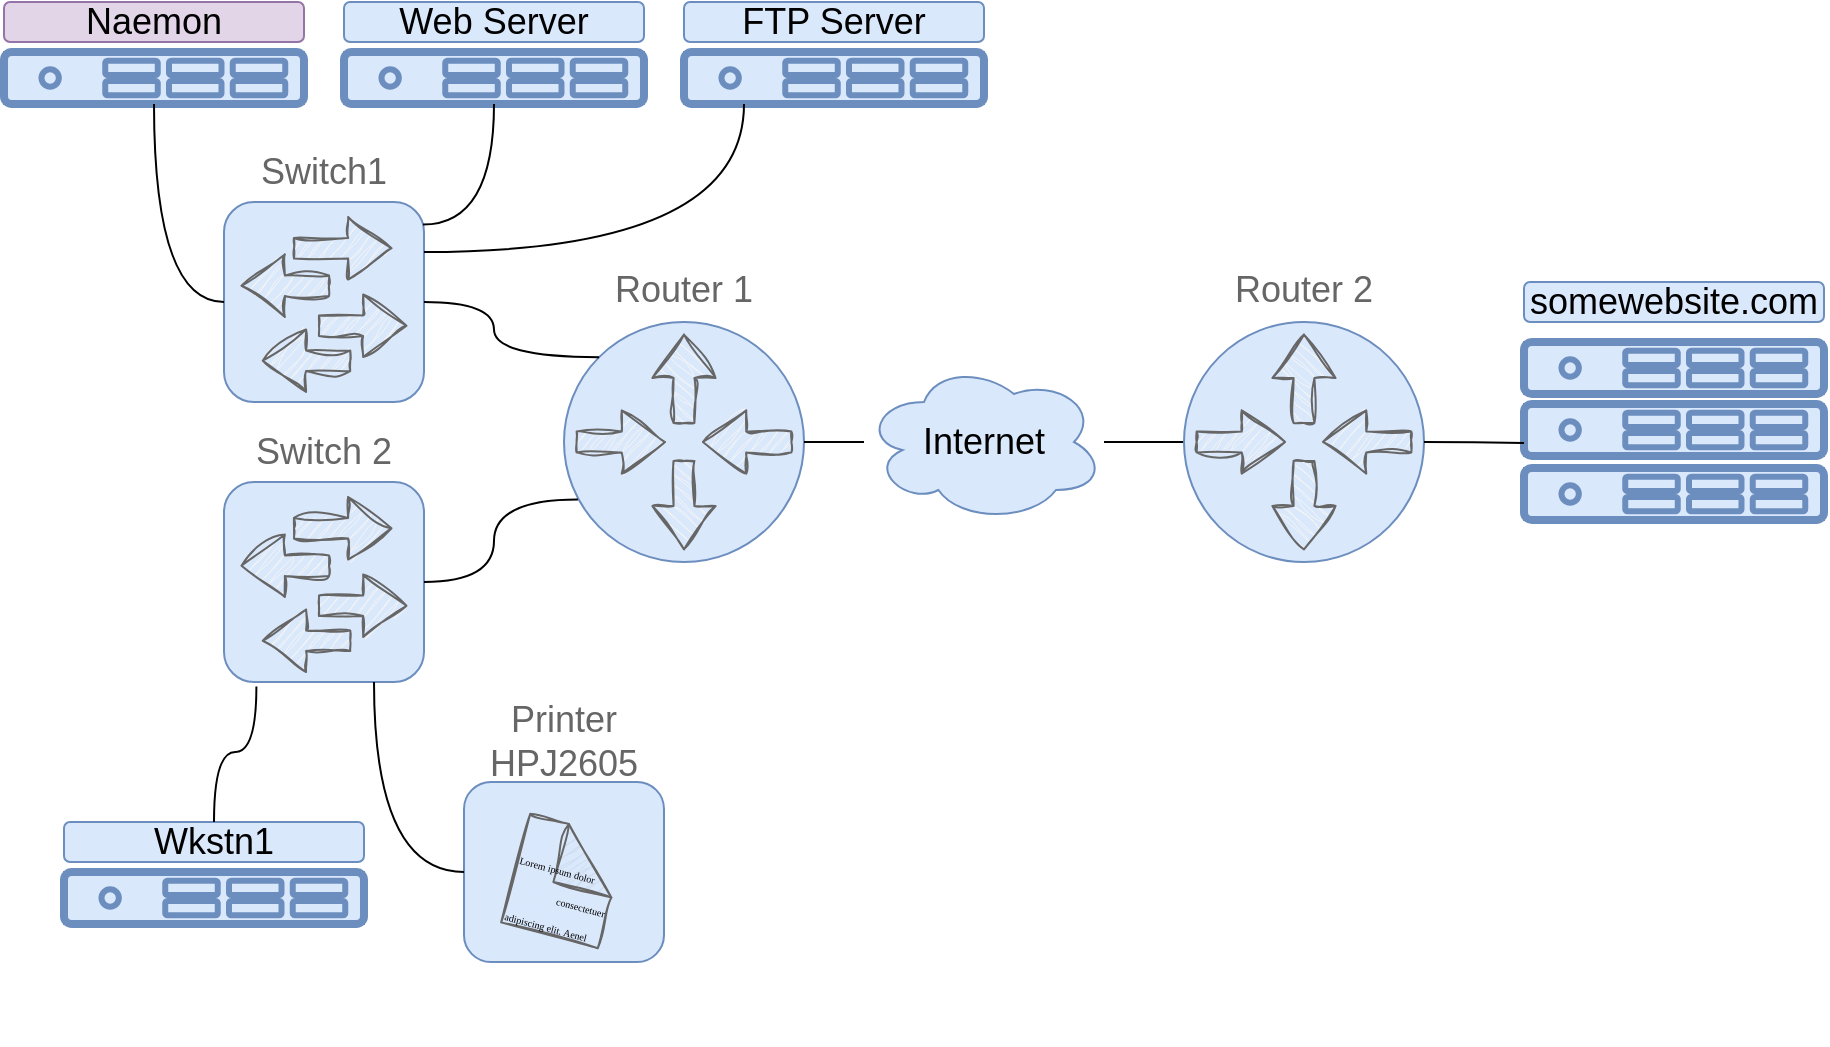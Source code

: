 <mxfile version="25.0.2">
  <diagram name="Seite-1" id="_Y5RNAmRPCmUayUgMiMm">
    <mxGraphModel dx="1728" dy="997" grid="1" gridSize="10" guides="1" tooltips="1" connect="1" arrows="1" fold="1" page="1" pageScale="1" pageWidth="1654" pageHeight="1169" math="0" shadow="0">
      <root>
        <mxCell id="0" />
        <mxCell id="1" parent="0" />
        <mxCell id="Qa_szX7LaPj__7M7SRcb-136" value="" style="group;fillColor=#dae8fc;strokeColor=#6c8ebf;" vertex="1" connectable="0" parent="1">
          <mxGeometry x="40" y="45" width="150" height="26" as="geometry" />
        </mxCell>
        <mxCell id="Qa_szX7LaPj__7M7SRcb-137" value="" style="rounded=1;whiteSpace=wrap;html=1;strokeWidth=4;fillColor=#dae8fc;strokeColor=#6c8ebf;" vertex="1" parent="Qa_szX7LaPj__7M7SRcb-136">
          <mxGeometry width="150" height="26" as="geometry" />
        </mxCell>
        <mxCell id="Qa_szX7LaPj__7M7SRcb-138" value="" style="ellipse;whiteSpace=wrap;html=1;aspect=fixed;strokeWidth=3;fillColor=#dae8fc;strokeColor=#6c8ebf;" vertex="1" parent="Qa_szX7LaPj__7M7SRcb-136">
          <mxGeometry x="18.75" y="8.667" width="8.667" height="8.667" as="geometry" />
        </mxCell>
        <mxCell id="Qa_szX7LaPj__7M7SRcb-139" value="" style="rounded=1;whiteSpace=wrap;html=1;strokeWidth=3;fillColor=#dae8fc;strokeColor=#6c8ebf;" vertex="1" parent="Qa_szX7LaPj__7M7SRcb-136">
          <mxGeometry x="50.625" y="4.333" width="26.25" height="7.222" as="geometry" />
        </mxCell>
        <mxCell id="Qa_szX7LaPj__7M7SRcb-140" value="" style="rounded=1;whiteSpace=wrap;html=1;strokeWidth=3;fillColor=#dae8fc;strokeColor=#6c8ebf;" vertex="1" parent="Qa_szX7LaPj__7M7SRcb-136">
          <mxGeometry x="82.5" y="4.333" width="26.25" height="7.222" as="geometry" />
        </mxCell>
        <mxCell id="Qa_szX7LaPj__7M7SRcb-141" value="" style="rounded=1;whiteSpace=wrap;html=1;strokeWidth=3;fillColor=#dae8fc;strokeColor=#6c8ebf;" vertex="1" parent="Qa_szX7LaPj__7M7SRcb-136">
          <mxGeometry x="114.375" y="4.333" width="26.25" height="7.222" as="geometry" />
        </mxCell>
        <mxCell id="Qa_szX7LaPj__7M7SRcb-142" value="" style="rounded=1;whiteSpace=wrap;html=1;strokeWidth=3;fillColor=#dae8fc;strokeColor=#6c8ebf;" vertex="1" parent="Qa_szX7LaPj__7M7SRcb-136">
          <mxGeometry x="50.625" y="14.444" width="26.25" height="7.222" as="geometry" />
        </mxCell>
        <mxCell id="Qa_szX7LaPj__7M7SRcb-143" value="" style="rounded=1;whiteSpace=wrap;html=1;strokeWidth=3;fillColor=#dae8fc;strokeColor=#6c8ebf;" vertex="1" parent="Qa_szX7LaPj__7M7SRcb-136">
          <mxGeometry x="82.5" y="14.444" width="26.25" height="7.222" as="geometry" />
        </mxCell>
        <mxCell id="Qa_szX7LaPj__7M7SRcb-144" value="" style="rounded=1;whiteSpace=wrap;html=1;strokeWidth=3;fillColor=#dae8fc;strokeColor=#6c8ebf;" vertex="1" parent="Qa_szX7LaPj__7M7SRcb-136">
          <mxGeometry x="114.375" y="14.444" width="26.25" height="7.222" as="geometry" />
        </mxCell>
        <mxCell id="Qa_szX7LaPj__7M7SRcb-145" value="Naemon" style="rounded=1;whiteSpace=wrap;html=1;fillColor=#e1d5e7;strokeColor=#9673a6;fontSize=18;" vertex="1" parent="1">
          <mxGeometry x="40" y="20" width="150" height="20" as="geometry" />
        </mxCell>
        <mxCell id="Qa_szX7LaPj__7M7SRcb-146" value="" style="group;fillColor=#dae8fc;strokeColor=#6c8ebf;" vertex="1" connectable="0" parent="1">
          <mxGeometry x="210" y="45" width="150" height="26" as="geometry" />
        </mxCell>
        <mxCell id="Qa_szX7LaPj__7M7SRcb-147" value="" style="rounded=1;whiteSpace=wrap;html=1;strokeWidth=4;fillColor=#dae8fc;strokeColor=#6c8ebf;" vertex="1" parent="Qa_szX7LaPj__7M7SRcb-146">
          <mxGeometry width="150" height="26" as="geometry" />
        </mxCell>
        <mxCell id="Qa_szX7LaPj__7M7SRcb-148" value="" style="ellipse;whiteSpace=wrap;html=1;aspect=fixed;strokeWidth=3;fillColor=#dae8fc;strokeColor=#6c8ebf;" vertex="1" parent="Qa_szX7LaPj__7M7SRcb-146">
          <mxGeometry x="18.75" y="8.667" width="8.667" height="8.667" as="geometry" />
        </mxCell>
        <mxCell id="Qa_szX7LaPj__7M7SRcb-149" value="" style="rounded=1;whiteSpace=wrap;html=1;strokeWidth=3;fillColor=#dae8fc;strokeColor=#6c8ebf;" vertex="1" parent="Qa_szX7LaPj__7M7SRcb-146">
          <mxGeometry x="50.625" y="4.333" width="26.25" height="7.222" as="geometry" />
        </mxCell>
        <mxCell id="Qa_szX7LaPj__7M7SRcb-150" value="" style="rounded=1;whiteSpace=wrap;html=1;strokeWidth=3;fillColor=#dae8fc;strokeColor=#6c8ebf;" vertex="1" parent="Qa_szX7LaPj__7M7SRcb-146">
          <mxGeometry x="82.5" y="4.333" width="26.25" height="7.222" as="geometry" />
        </mxCell>
        <mxCell id="Qa_szX7LaPj__7M7SRcb-151" value="" style="rounded=1;whiteSpace=wrap;html=1;strokeWidth=3;fillColor=#dae8fc;strokeColor=#6c8ebf;" vertex="1" parent="Qa_szX7LaPj__7M7SRcb-146">
          <mxGeometry x="114.375" y="4.333" width="26.25" height="7.222" as="geometry" />
        </mxCell>
        <mxCell id="Qa_szX7LaPj__7M7SRcb-152" value="" style="rounded=1;whiteSpace=wrap;html=1;strokeWidth=3;fillColor=#dae8fc;strokeColor=#6c8ebf;" vertex="1" parent="Qa_szX7LaPj__7M7SRcb-146">
          <mxGeometry x="50.625" y="14.444" width="26.25" height="7.222" as="geometry" />
        </mxCell>
        <mxCell id="Qa_szX7LaPj__7M7SRcb-153" value="" style="rounded=1;whiteSpace=wrap;html=1;strokeWidth=3;fillColor=#dae8fc;strokeColor=#6c8ebf;" vertex="1" parent="Qa_szX7LaPj__7M7SRcb-146">
          <mxGeometry x="82.5" y="14.444" width="26.25" height="7.222" as="geometry" />
        </mxCell>
        <mxCell id="Qa_szX7LaPj__7M7SRcb-154" value="" style="rounded=1;whiteSpace=wrap;html=1;strokeWidth=3;fillColor=#dae8fc;strokeColor=#6c8ebf;" vertex="1" parent="Qa_szX7LaPj__7M7SRcb-146">
          <mxGeometry x="114.375" y="14.444" width="26.25" height="7.222" as="geometry" />
        </mxCell>
        <mxCell id="Qa_szX7LaPj__7M7SRcb-155" value="Web Server" style="rounded=1;whiteSpace=wrap;html=1;fillColor=#dae8fc;strokeColor=#6c8ebf;fontSize=18;" vertex="1" parent="1">
          <mxGeometry x="210" y="20" width="150" height="20" as="geometry" />
        </mxCell>
        <mxCell id="Qa_szX7LaPj__7M7SRcb-156" value="" style="group;fillColor=#dae8fc;strokeColor=#6c8ebf;" vertex="1" connectable="0" parent="1">
          <mxGeometry x="380" y="45" width="150" height="26" as="geometry" />
        </mxCell>
        <mxCell id="Qa_szX7LaPj__7M7SRcb-157" value="" style="rounded=1;whiteSpace=wrap;html=1;strokeWidth=4;fillColor=#dae8fc;strokeColor=#6c8ebf;" vertex="1" parent="Qa_szX7LaPj__7M7SRcb-156">
          <mxGeometry width="150" height="26" as="geometry" />
        </mxCell>
        <mxCell id="Qa_szX7LaPj__7M7SRcb-158" value="" style="ellipse;whiteSpace=wrap;html=1;aspect=fixed;strokeWidth=3;fillColor=#dae8fc;strokeColor=#6c8ebf;" vertex="1" parent="Qa_szX7LaPj__7M7SRcb-156">
          <mxGeometry x="18.75" y="8.667" width="8.667" height="8.667" as="geometry" />
        </mxCell>
        <mxCell id="Qa_szX7LaPj__7M7SRcb-159" value="" style="rounded=1;whiteSpace=wrap;html=1;strokeWidth=3;fillColor=#dae8fc;strokeColor=#6c8ebf;" vertex="1" parent="Qa_szX7LaPj__7M7SRcb-156">
          <mxGeometry x="50.625" y="4.333" width="26.25" height="7.222" as="geometry" />
        </mxCell>
        <mxCell id="Qa_szX7LaPj__7M7SRcb-160" value="" style="rounded=1;whiteSpace=wrap;html=1;strokeWidth=3;fillColor=#dae8fc;strokeColor=#6c8ebf;" vertex="1" parent="Qa_szX7LaPj__7M7SRcb-156">
          <mxGeometry x="82.5" y="4.333" width="26.25" height="7.222" as="geometry" />
        </mxCell>
        <mxCell id="Qa_szX7LaPj__7M7SRcb-161" value="" style="rounded=1;whiteSpace=wrap;html=1;strokeWidth=3;fillColor=#dae8fc;strokeColor=#6c8ebf;" vertex="1" parent="Qa_szX7LaPj__7M7SRcb-156">
          <mxGeometry x="114.375" y="4.333" width="26.25" height="7.222" as="geometry" />
        </mxCell>
        <mxCell id="Qa_szX7LaPj__7M7SRcb-162" value="" style="rounded=1;whiteSpace=wrap;html=1;strokeWidth=3;fillColor=#dae8fc;strokeColor=#6c8ebf;" vertex="1" parent="Qa_szX7LaPj__7M7SRcb-156">
          <mxGeometry x="50.625" y="14.444" width="26.25" height="7.222" as="geometry" />
        </mxCell>
        <mxCell id="Qa_szX7LaPj__7M7SRcb-163" value="" style="rounded=1;whiteSpace=wrap;html=1;strokeWidth=3;fillColor=#dae8fc;strokeColor=#6c8ebf;" vertex="1" parent="Qa_szX7LaPj__7M7SRcb-156">
          <mxGeometry x="82.5" y="14.444" width="26.25" height="7.222" as="geometry" />
        </mxCell>
        <mxCell id="Qa_szX7LaPj__7M7SRcb-164" value="" style="rounded=1;whiteSpace=wrap;html=1;strokeWidth=3;fillColor=#dae8fc;strokeColor=#6c8ebf;" vertex="1" parent="Qa_szX7LaPj__7M7SRcb-156">
          <mxGeometry x="114.375" y="14.444" width="26.25" height="7.222" as="geometry" />
        </mxCell>
        <mxCell id="Qa_szX7LaPj__7M7SRcb-165" value="FTP Server" style="rounded=1;whiteSpace=wrap;html=1;fillColor=#dae8fc;strokeColor=#6c8ebf;fontSize=18;" vertex="1" parent="1">
          <mxGeometry x="380" y="20" width="150" height="20" as="geometry" />
        </mxCell>
        <mxCell id="Qa_szX7LaPj__7M7SRcb-176" value="" style="group" vertex="1" connectable="0" parent="1">
          <mxGeometry x="150" y="120" width="100" height="100" as="geometry" />
        </mxCell>
        <mxCell id="Qa_szX7LaPj__7M7SRcb-171" value="&lt;font style=&quot;font-size: 18px;&quot; color=&quot;#666666&quot;&gt;Switch1&lt;/font&gt;&lt;div&gt;&lt;font color=&quot;#666666&quot;&gt;&lt;br&gt;&lt;/font&gt;&lt;/div&gt;&lt;div&gt;&lt;font color=&quot;#666666&quot;&gt;&lt;br&gt;&lt;/font&gt;&lt;/div&gt;&lt;div&gt;&lt;font color=&quot;#666666&quot;&gt;&lt;br&gt;&lt;/font&gt;&lt;/div&gt;&lt;div&gt;&lt;font color=&quot;#666666&quot;&gt;&lt;br&gt;&lt;/font&gt;&lt;/div&gt;&lt;div&gt;&lt;font color=&quot;#666666&quot;&gt;&lt;br&gt;&lt;/font&gt;&lt;/div&gt;&lt;div&gt;&lt;font color=&quot;#666666&quot;&gt;&lt;br&gt;&lt;/font&gt;&lt;/div&gt;&lt;div&gt;&lt;font color=&quot;#666666&quot;&gt;&lt;br&gt;&lt;/font&gt;&lt;/div&gt;&lt;div&gt;&lt;font color=&quot;#666666&quot;&gt;&lt;br&gt;&lt;/font&gt;&lt;/div&gt;&lt;div&gt;&lt;br&gt;&lt;/div&gt;" style="rounded=1;whiteSpace=wrap;html=1;fillColor=#dae8fc;strokeColor=#6c8ebf;container=0;" vertex="1" parent="Qa_szX7LaPj__7M7SRcb-176">
          <mxGeometry width="100" height="100" as="geometry" />
        </mxCell>
        <mxCell id="Qa_szX7LaPj__7M7SRcb-172" value="" style="html=1;shadow=0;dashed=0;align=center;verticalAlign=middle;shape=mxgraph.arrows2.arrow;dy=0.67;dx=21.67;direction=north;notch=0;strokeColor=#666666;rotation=90;fillColor=#f5f5f5;sketch=1;curveFitting=1;jiggle=2;fontColor=#333333;container=0;" vertex="1" parent="Qa_szX7LaPj__7M7SRcb-176">
          <mxGeometry x="43.75" y="-1.25" width="31.25" height="48.75" as="geometry" />
        </mxCell>
        <mxCell id="Qa_szX7LaPj__7M7SRcb-173" value="" style="html=1;shadow=0;dashed=0;align=center;verticalAlign=middle;shape=mxgraph.arrows2.arrow;dy=0.67;dx=21.67;direction=north;notch=0;strokeColor=#666666;rotation=90;fillColor=#f5f5f5;fontColor=#333333;sketch=1;curveFitting=1;jiggle=2;container=0;" vertex="1" parent="Qa_szX7LaPj__7M7SRcb-176">
          <mxGeometry x="53.75" y="40" width="31.25" height="43.75" as="geometry" />
        </mxCell>
        <mxCell id="Qa_szX7LaPj__7M7SRcb-174" value="" style="html=1;shadow=0;dashed=0;align=center;verticalAlign=middle;shape=mxgraph.arrows2.arrow;dy=0.67;dx=21.67;direction=north;notch=0;strokeColor=#666666;rotation=-90;fillColor=#f5f5f5;fontColor=#333333;sketch=1;curveFitting=1;jiggle=2;container=0;" vertex="1" parent="Qa_szX7LaPj__7M7SRcb-176">
          <mxGeometry x="15" y="20" width="31.25" height="43.75" as="geometry" />
        </mxCell>
        <mxCell id="Qa_szX7LaPj__7M7SRcb-175" value="" style="html=1;shadow=0;dashed=0;align=center;verticalAlign=middle;shape=mxgraph.arrows2.arrow;dy=0.67;dx=21.67;direction=north;notch=0;strokeColor=#666666;rotation=-90;fillColor=#f5f5f5;fontColor=#333333;sketch=1;curveFitting=1;jiggle=2;container=0;" vertex="1" parent="Qa_szX7LaPj__7M7SRcb-176">
          <mxGeometry x="25.625" y="57.5" width="31.25" height="43.75" as="geometry" />
        </mxCell>
        <mxCell id="Qa_szX7LaPj__7M7SRcb-177" value="" style="group" vertex="1" connectable="0" parent="1">
          <mxGeometry x="150" y="260" width="100" height="100" as="geometry" />
        </mxCell>
        <mxCell id="Qa_szX7LaPj__7M7SRcb-178" value="&lt;font style=&quot;font-size: 18px;&quot; color=&quot;#666666&quot;&gt;Switch 2&lt;/font&gt;&lt;div&gt;&lt;font color=&quot;#666666&quot;&gt;&lt;br&gt;&lt;/font&gt;&lt;/div&gt;&lt;div&gt;&lt;font color=&quot;#666666&quot;&gt;&lt;br&gt;&lt;/font&gt;&lt;/div&gt;&lt;div&gt;&lt;font color=&quot;#666666&quot;&gt;&lt;br&gt;&lt;/font&gt;&lt;/div&gt;&lt;div&gt;&lt;font color=&quot;#666666&quot;&gt;&lt;br&gt;&lt;/font&gt;&lt;/div&gt;&lt;div&gt;&lt;font color=&quot;#666666&quot;&gt;&lt;br&gt;&lt;/font&gt;&lt;/div&gt;&lt;div&gt;&lt;font color=&quot;#666666&quot;&gt;&lt;br&gt;&lt;/font&gt;&lt;/div&gt;&lt;div&gt;&lt;font color=&quot;#666666&quot;&gt;&lt;br&gt;&lt;/font&gt;&lt;/div&gt;&lt;div&gt;&lt;font color=&quot;#666666&quot;&gt;&lt;br&gt;&lt;/font&gt;&lt;/div&gt;&lt;div&gt;&lt;br&gt;&lt;/div&gt;" style="rounded=1;whiteSpace=wrap;html=1;fillColor=#dae8fc;strokeColor=#6c8ebf;container=0;" vertex="1" parent="Qa_szX7LaPj__7M7SRcb-177">
          <mxGeometry width="100" height="100" as="geometry" />
        </mxCell>
        <mxCell id="Qa_szX7LaPj__7M7SRcb-179" value="" style="html=1;shadow=0;dashed=0;align=center;verticalAlign=middle;shape=mxgraph.arrows2.arrow;dy=0.67;dx=21.67;direction=north;notch=0;strokeColor=#666666;rotation=90;fillColor=#f5f5f5;sketch=1;curveFitting=1;jiggle=2;fontColor=#333333;container=0;" vertex="1" parent="Qa_szX7LaPj__7M7SRcb-177">
          <mxGeometry x="43.75" y="-1.25" width="31.25" height="48.75" as="geometry" />
        </mxCell>
        <mxCell id="Qa_szX7LaPj__7M7SRcb-180" value="" style="html=1;shadow=0;dashed=0;align=center;verticalAlign=middle;shape=mxgraph.arrows2.arrow;dy=0.67;dx=21.67;direction=north;notch=0;strokeColor=#666666;rotation=90;fillColor=#f5f5f5;fontColor=#333333;sketch=1;curveFitting=1;jiggle=2;container=0;" vertex="1" parent="Qa_szX7LaPj__7M7SRcb-177">
          <mxGeometry x="53.75" y="40" width="31.25" height="43.75" as="geometry" />
        </mxCell>
        <mxCell id="Qa_szX7LaPj__7M7SRcb-181" value="" style="html=1;shadow=0;dashed=0;align=center;verticalAlign=middle;shape=mxgraph.arrows2.arrow;dy=0.67;dx=21.67;direction=north;notch=0;strokeColor=#666666;rotation=-90;fillColor=#f5f5f5;fontColor=#333333;sketch=1;curveFitting=1;jiggle=2;container=0;" vertex="1" parent="Qa_szX7LaPj__7M7SRcb-177">
          <mxGeometry x="15" y="20" width="31.25" height="43.75" as="geometry" />
        </mxCell>
        <mxCell id="Qa_szX7LaPj__7M7SRcb-182" value="" style="html=1;shadow=0;dashed=0;align=center;verticalAlign=middle;shape=mxgraph.arrows2.arrow;dy=0.67;dx=21.67;direction=north;notch=0;strokeColor=#666666;rotation=-90;fillColor=#f5f5f5;fontColor=#333333;sketch=1;curveFitting=1;jiggle=2;container=0;" vertex="1" parent="Qa_szX7LaPj__7M7SRcb-177">
          <mxGeometry x="25.625" y="57.5" width="31.25" height="43.75" as="geometry" />
        </mxCell>
        <mxCell id="Qa_szX7LaPj__7M7SRcb-189" value="" style="group" vertex="1" connectable="0" parent="1">
          <mxGeometry x="320" y="180" width="120" height="120" as="geometry" />
        </mxCell>
        <mxCell id="Qa_szX7LaPj__7M7SRcb-183" value="" style="group;fillColor=none;fillStyle=auto;container=0;" vertex="1" connectable="0" parent="Qa_szX7LaPj__7M7SRcb-189">
          <mxGeometry width="120" height="120" as="geometry" />
        </mxCell>
        <mxCell id="Qa_szX7LaPj__7M7SRcb-184" value="&lt;font color=&quot;#666666&quot;&gt;Router 1&lt;/font&gt;&lt;div&gt;&lt;font color=&quot;#666666&quot;&gt;&lt;br&gt;&lt;/font&gt;&lt;/div&gt;&lt;div&gt;&lt;font color=&quot;#666666&quot;&gt;&lt;br&gt;&lt;/font&gt;&lt;/div&gt;&lt;div&gt;&lt;font color=&quot;#666666&quot;&gt;&lt;br&gt;&lt;/font&gt;&lt;/div&gt;&lt;div&gt;&lt;font color=&quot;#666666&quot;&gt;&lt;br&gt;&lt;/font&gt;&lt;/div&gt;&lt;div&gt;&lt;font color=&quot;#666666&quot;&gt;&lt;br&gt;&lt;/font&gt;&lt;/div&gt;&lt;div&gt;&lt;font color=&quot;#666666&quot;&gt;&lt;br&gt;&lt;/font&gt;&lt;/div&gt;&lt;div&gt;&lt;br&gt;&lt;/div&gt;" style="ellipse;whiteSpace=wrap;html=1;aspect=fixed;fillColor=#dae8fc;strokeColor=#6c8ebf;container=0;align=center;fontSize=18;" vertex="1" parent="Qa_szX7LaPj__7M7SRcb-189">
          <mxGeometry width="120" height="120" as="geometry" />
        </mxCell>
        <mxCell id="Qa_szX7LaPj__7M7SRcb-185" value="" style="html=1;shadow=0;dashed=0;align=center;verticalAlign=middle;shape=mxgraph.arrows2.arrow;dy=0.67;dx=21.67;direction=north;notch=0;strokeColor=#666666;fillColor=#f5f5f5;fontColor=#333333;sketch=1;curveFitting=1;jiggle=2;container=0;" vertex="1" parent="Qa_szX7LaPj__7M7SRcb-189">
          <mxGeometry x="44.211" y="6.316" width="31.579" height="44.211" as="geometry" />
        </mxCell>
        <mxCell id="Qa_szX7LaPj__7M7SRcb-186" value="" style="html=1;shadow=0;dashed=0;align=center;verticalAlign=middle;shape=mxgraph.arrows2.arrow;dy=0.67;dx=21.67;direction=north;notch=0;strokeColor=#666666;rotation=-180;fillColor=#f5f5f5;fontColor=#333333;sketch=1;curveFitting=1;jiggle=2;container=0;" vertex="1" parent="Qa_szX7LaPj__7M7SRcb-189">
          <mxGeometry x="44.211" y="69.474" width="31.579" height="44.211" as="geometry" />
        </mxCell>
        <mxCell id="Qa_szX7LaPj__7M7SRcb-187" value="" style="html=1;shadow=0;dashed=0;align=center;verticalAlign=middle;shape=mxgraph.arrows2.arrow;dy=0.67;dx=21.67;direction=north;notch=0;strokeColor=#666666;rotation=-90;fillColor=#f5f5f5;fontColor=#333333;sketch=1;curveFitting=1;jiggle=2;container=0;" vertex="1" parent="Qa_szX7LaPj__7M7SRcb-189">
          <mxGeometry x="75.789" y="37.895" width="31.579" height="44.211" as="geometry" />
        </mxCell>
        <mxCell id="Qa_szX7LaPj__7M7SRcb-188" value="" style="html=1;shadow=0;dashed=0;align=center;verticalAlign=middle;shape=mxgraph.arrows2.arrow;dy=0.67;dx=21.67;direction=north;notch=0;strokeColor=#666666;rotation=90;fillColor=#f5f5f5;fontColor=#333333;sketch=1;curveFitting=1;jiggle=2;container=0;" vertex="1" parent="Qa_szX7LaPj__7M7SRcb-189">
          <mxGeometry x="12.632" y="37.895" width="31.579" height="44.211" as="geometry" />
        </mxCell>
        <mxCell id="Qa_szX7LaPj__7M7SRcb-245" style="edgeStyle=orthogonalEdgeStyle;rounded=0;orthogonalLoop=1;jettySize=auto;html=1;entryX=0;entryY=0.5;entryDx=0;entryDy=0;curved=1;endArrow=none;endFill=0;" edge="1" parent="1" source="Qa_szX7LaPj__7M7SRcb-190" target="Qa_szX7LaPj__7M7SRcb-193">
          <mxGeometry relative="1" as="geometry" />
        </mxCell>
        <mxCell id="Qa_szX7LaPj__7M7SRcb-190" value="Internet" style="ellipse;shape=cloud;whiteSpace=wrap;html=1;fillColor=#dae8fc;strokeColor=#6c8ebf;fontSize=18;" vertex="1" parent="1">
          <mxGeometry x="470" y="200" width="120" height="80" as="geometry" />
        </mxCell>
        <mxCell id="Qa_szX7LaPj__7M7SRcb-191" value="" style="group" vertex="1" connectable="0" parent="1">
          <mxGeometry x="630" y="180" width="120" height="120" as="geometry" />
        </mxCell>
        <mxCell id="Qa_szX7LaPj__7M7SRcb-192" value="" style="group;fillColor=none;fillStyle=auto;container=0;" vertex="1" connectable="0" parent="Qa_szX7LaPj__7M7SRcb-191">
          <mxGeometry width="120" height="120" as="geometry" />
        </mxCell>
        <mxCell id="Qa_szX7LaPj__7M7SRcb-193" value="&lt;font color=&quot;#666666&quot;&gt;Router 2&lt;/font&gt;&lt;div&gt;&lt;font color=&quot;#666666&quot;&gt;&lt;br&gt;&lt;/font&gt;&lt;/div&gt;&lt;div&gt;&lt;font color=&quot;#666666&quot;&gt;&lt;br&gt;&lt;/font&gt;&lt;/div&gt;&lt;div&gt;&lt;font color=&quot;#666666&quot;&gt;&lt;br&gt;&lt;/font&gt;&lt;/div&gt;&lt;div&gt;&lt;font color=&quot;#666666&quot;&gt;&lt;br&gt;&lt;/font&gt;&lt;/div&gt;&lt;div&gt;&lt;font color=&quot;#666666&quot;&gt;&lt;br&gt;&lt;/font&gt;&lt;/div&gt;&lt;div&gt;&lt;font color=&quot;#666666&quot;&gt;&lt;br&gt;&lt;/font&gt;&lt;/div&gt;&lt;div&gt;&lt;br&gt;&lt;/div&gt;" style="ellipse;whiteSpace=wrap;html=1;aspect=fixed;fillColor=#dae8fc;strokeColor=#6c8ebf;container=0;align=center;fontSize=18;" vertex="1" parent="Qa_szX7LaPj__7M7SRcb-191">
          <mxGeometry width="120" height="120" as="geometry" />
        </mxCell>
        <mxCell id="Qa_szX7LaPj__7M7SRcb-194" value="" style="html=1;shadow=0;dashed=0;align=center;verticalAlign=middle;shape=mxgraph.arrows2.arrow;dy=0.67;dx=21.67;direction=north;notch=0;strokeColor=#666666;fillColor=#f5f5f5;fontColor=#333333;sketch=1;curveFitting=1;jiggle=2;container=0;" vertex="1" parent="Qa_szX7LaPj__7M7SRcb-191">
          <mxGeometry x="44.211" y="6.316" width="31.579" height="44.211" as="geometry" />
        </mxCell>
        <mxCell id="Qa_szX7LaPj__7M7SRcb-195" value="" style="html=1;shadow=0;dashed=0;align=center;verticalAlign=middle;shape=mxgraph.arrows2.arrow;dy=0.67;dx=21.67;direction=north;notch=0;strokeColor=#666666;rotation=-180;fillColor=#f5f5f5;fontColor=#333333;sketch=1;curveFitting=1;jiggle=2;container=0;" vertex="1" parent="Qa_szX7LaPj__7M7SRcb-191">
          <mxGeometry x="44.211" y="69.474" width="31.579" height="44.211" as="geometry" />
        </mxCell>
        <mxCell id="Qa_szX7LaPj__7M7SRcb-196" value="" style="html=1;shadow=0;dashed=0;align=center;verticalAlign=middle;shape=mxgraph.arrows2.arrow;dy=0.67;dx=21.67;direction=north;notch=0;strokeColor=#666666;rotation=-90;fillColor=#f5f5f5;fontColor=#333333;sketch=1;curveFitting=1;jiggle=2;container=0;" vertex="1" parent="Qa_szX7LaPj__7M7SRcb-191">
          <mxGeometry x="75.789" y="37.895" width="31.579" height="44.211" as="geometry" />
        </mxCell>
        <mxCell id="Qa_szX7LaPj__7M7SRcb-197" value="" style="html=1;shadow=0;dashed=0;align=center;verticalAlign=middle;shape=mxgraph.arrows2.arrow;dy=0.67;dx=21.67;direction=north;notch=0;strokeColor=#666666;rotation=90;fillColor=#f5f5f5;fontColor=#333333;sketch=1;curveFitting=1;jiggle=2;container=0;" vertex="1" parent="Qa_szX7LaPj__7M7SRcb-191">
          <mxGeometry x="12.632" y="37.895" width="31.579" height="44.211" as="geometry" />
        </mxCell>
        <mxCell id="Qa_szX7LaPj__7M7SRcb-198" value="" style="group;fillColor=#dae8fc;strokeColor=#6c8ebf;" vertex="1" connectable="0" parent="1">
          <mxGeometry x="800" y="190" width="150" height="26" as="geometry" />
        </mxCell>
        <mxCell id="Qa_szX7LaPj__7M7SRcb-199" value="" style="rounded=1;whiteSpace=wrap;html=1;strokeWidth=4;fillColor=#dae8fc;strokeColor=#6c8ebf;" vertex="1" parent="Qa_szX7LaPj__7M7SRcb-198">
          <mxGeometry width="150" height="26" as="geometry" />
        </mxCell>
        <mxCell id="Qa_szX7LaPj__7M7SRcb-200" value="" style="ellipse;whiteSpace=wrap;html=1;aspect=fixed;strokeWidth=3;fillColor=#dae8fc;strokeColor=#6c8ebf;" vertex="1" parent="Qa_szX7LaPj__7M7SRcb-198">
          <mxGeometry x="18.75" y="8.667" width="8.667" height="8.667" as="geometry" />
        </mxCell>
        <mxCell id="Qa_szX7LaPj__7M7SRcb-201" value="" style="rounded=1;whiteSpace=wrap;html=1;strokeWidth=3;fillColor=#dae8fc;strokeColor=#6c8ebf;" vertex="1" parent="Qa_szX7LaPj__7M7SRcb-198">
          <mxGeometry x="50.625" y="4.333" width="26.25" height="7.222" as="geometry" />
        </mxCell>
        <mxCell id="Qa_szX7LaPj__7M7SRcb-202" value="" style="rounded=1;whiteSpace=wrap;html=1;strokeWidth=3;fillColor=#dae8fc;strokeColor=#6c8ebf;" vertex="1" parent="Qa_szX7LaPj__7M7SRcb-198">
          <mxGeometry x="82.5" y="4.333" width="26.25" height="7.222" as="geometry" />
        </mxCell>
        <mxCell id="Qa_szX7LaPj__7M7SRcb-203" value="" style="rounded=1;whiteSpace=wrap;html=1;strokeWidth=3;fillColor=#dae8fc;strokeColor=#6c8ebf;" vertex="1" parent="Qa_szX7LaPj__7M7SRcb-198">
          <mxGeometry x="114.375" y="4.333" width="26.25" height="7.222" as="geometry" />
        </mxCell>
        <mxCell id="Qa_szX7LaPj__7M7SRcb-204" value="" style="rounded=1;whiteSpace=wrap;html=1;strokeWidth=3;fillColor=#dae8fc;strokeColor=#6c8ebf;" vertex="1" parent="Qa_szX7LaPj__7M7SRcb-198">
          <mxGeometry x="50.625" y="14.444" width="26.25" height="7.222" as="geometry" />
        </mxCell>
        <mxCell id="Qa_szX7LaPj__7M7SRcb-205" value="" style="rounded=1;whiteSpace=wrap;html=1;strokeWidth=3;fillColor=#dae8fc;strokeColor=#6c8ebf;" vertex="1" parent="Qa_szX7LaPj__7M7SRcb-198">
          <mxGeometry x="82.5" y="14.444" width="26.25" height="7.222" as="geometry" />
        </mxCell>
        <mxCell id="Qa_szX7LaPj__7M7SRcb-206" value="" style="rounded=1;whiteSpace=wrap;html=1;strokeWidth=3;fillColor=#dae8fc;strokeColor=#6c8ebf;" vertex="1" parent="Qa_szX7LaPj__7M7SRcb-198">
          <mxGeometry x="114.375" y="14.444" width="26.25" height="7.222" as="geometry" />
        </mxCell>
        <mxCell id="Qa_szX7LaPj__7M7SRcb-207" value="" style="group;fillColor=#dae8fc;strokeColor=#6c8ebf;" vertex="1" connectable="0" parent="1">
          <mxGeometry x="800" y="221" width="150" height="26" as="geometry" />
        </mxCell>
        <mxCell id="Qa_szX7LaPj__7M7SRcb-208" value="" style="rounded=1;whiteSpace=wrap;html=1;strokeWidth=4;fillColor=#dae8fc;strokeColor=#6c8ebf;" vertex="1" parent="Qa_szX7LaPj__7M7SRcb-207">
          <mxGeometry width="150" height="26" as="geometry" />
        </mxCell>
        <mxCell id="Qa_szX7LaPj__7M7SRcb-209" value="" style="ellipse;whiteSpace=wrap;html=1;aspect=fixed;strokeWidth=3;fillColor=#dae8fc;strokeColor=#6c8ebf;" vertex="1" parent="Qa_szX7LaPj__7M7SRcb-207">
          <mxGeometry x="18.75" y="8.667" width="8.667" height="8.667" as="geometry" />
        </mxCell>
        <mxCell id="Qa_szX7LaPj__7M7SRcb-210" value="" style="rounded=1;whiteSpace=wrap;html=1;strokeWidth=3;fillColor=#dae8fc;strokeColor=#6c8ebf;" vertex="1" parent="Qa_szX7LaPj__7M7SRcb-207">
          <mxGeometry x="50.625" y="4.333" width="26.25" height="7.222" as="geometry" />
        </mxCell>
        <mxCell id="Qa_szX7LaPj__7M7SRcb-211" value="" style="rounded=1;whiteSpace=wrap;html=1;strokeWidth=3;fillColor=#dae8fc;strokeColor=#6c8ebf;" vertex="1" parent="Qa_szX7LaPj__7M7SRcb-207">
          <mxGeometry x="82.5" y="4.333" width="26.25" height="7.222" as="geometry" />
        </mxCell>
        <mxCell id="Qa_szX7LaPj__7M7SRcb-212" value="" style="rounded=1;whiteSpace=wrap;html=1;strokeWidth=3;fillColor=#dae8fc;strokeColor=#6c8ebf;" vertex="1" parent="Qa_szX7LaPj__7M7SRcb-207">
          <mxGeometry x="114.375" y="4.333" width="26.25" height="7.222" as="geometry" />
        </mxCell>
        <mxCell id="Qa_szX7LaPj__7M7SRcb-213" value="" style="rounded=1;whiteSpace=wrap;html=1;strokeWidth=3;fillColor=#dae8fc;strokeColor=#6c8ebf;" vertex="1" parent="Qa_szX7LaPj__7M7SRcb-207">
          <mxGeometry x="50.625" y="14.444" width="26.25" height="7.222" as="geometry" />
        </mxCell>
        <mxCell id="Qa_szX7LaPj__7M7SRcb-214" value="" style="rounded=1;whiteSpace=wrap;html=1;strokeWidth=3;fillColor=#dae8fc;strokeColor=#6c8ebf;" vertex="1" parent="Qa_szX7LaPj__7M7SRcb-207">
          <mxGeometry x="82.5" y="14.444" width="26.25" height="7.222" as="geometry" />
        </mxCell>
        <mxCell id="Qa_szX7LaPj__7M7SRcb-215" value="" style="rounded=1;whiteSpace=wrap;html=1;strokeWidth=3;fillColor=#dae8fc;strokeColor=#6c8ebf;" vertex="1" parent="Qa_szX7LaPj__7M7SRcb-207">
          <mxGeometry x="114.375" y="14.444" width="26.25" height="7.222" as="geometry" />
        </mxCell>
        <mxCell id="Qa_szX7LaPj__7M7SRcb-216" value="" style="group;fillColor=#dae8fc;strokeColor=#6c8ebf;" vertex="1" connectable="0" parent="1">
          <mxGeometry x="800" y="253" width="150" height="26" as="geometry" />
        </mxCell>
        <mxCell id="Qa_szX7LaPj__7M7SRcb-217" value="" style="rounded=1;whiteSpace=wrap;html=1;strokeWidth=4;fillColor=#dae8fc;strokeColor=#6c8ebf;" vertex="1" parent="Qa_szX7LaPj__7M7SRcb-216">
          <mxGeometry width="150" height="26" as="geometry" />
        </mxCell>
        <mxCell id="Qa_szX7LaPj__7M7SRcb-218" value="" style="ellipse;whiteSpace=wrap;html=1;aspect=fixed;strokeWidth=3;fillColor=#dae8fc;strokeColor=#6c8ebf;" vertex="1" parent="Qa_szX7LaPj__7M7SRcb-216">
          <mxGeometry x="18.75" y="8.667" width="8.667" height="8.667" as="geometry" />
        </mxCell>
        <mxCell id="Qa_szX7LaPj__7M7SRcb-219" value="" style="rounded=1;whiteSpace=wrap;html=1;strokeWidth=3;fillColor=#dae8fc;strokeColor=#6c8ebf;" vertex="1" parent="Qa_szX7LaPj__7M7SRcb-216">
          <mxGeometry x="50.625" y="4.333" width="26.25" height="7.222" as="geometry" />
        </mxCell>
        <mxCell id="Qa_szX7LaPj__7M7SRcb-220" value="" style="rounded=1;whiteSpace=wrap;html=1;strokeWidth=3;fillColor=#dae8fc;strokeColor=#6c8ebf;" vertex="1" parent="Qa_szX7LaPj__7M7SRcb-216">
          <mxGeometry x="82.5" y="4.333" width="26.25" height="7.222" as="geometry" />
        </mxCell>
        <mxCell id="Qa_szX7LaPj__7M7SRcb-221" value="" style="rounded=1;whiteSpace=wrap;html=1;strokeWidth=3;fillColor=#dae8fc;strokeColor=#6c8ebf;" vertex="1" parent="Qa_szX7LaPj__7M7SRcb-216">
          <mxGeometry x="114.375" y="4.333" width="26.25" height="7.222" as="geometry" />
        </mxCell>
        <mxCell id="Qa_szX7LaPj__7M7SRcb-222" value="" style="rounded=1;whiteSpace=wrap;html=1;strokeWidth=3;fillColor=#dae8fc;strokeColor=#6c8ebf;" vertex="1" parent="Qa_szX7LaPj__7M7SRcb-216">
          <mxGeometry x="50.625" y="14.444" width="26.25" height="7.222" as="geometry" />
        </mxCell>
        <mxCell id="Qa_szX7LaPj__7M7SRcb-223" value="" style="rounded=1;whiteSpace=wrap;html=1;strokeWidth=3;fillColor=#dae8fc;strokeColor=#6c8ebf;" vertex="1" parent="Qa_szX7LaPj__7M7SRcb-216">
          <mxGeometry x="82.5" y="14.444" width="26.25" height="7.222" as="geometry" />
        </mxCell>
        <mxCell id="Qa_szX7LaPj__7M7SRcb-224" value="" style="rounded=1;whiteSpace=wrap;html=1;strokeWidth=3;fillColor=#dae8fc;strokeColor=#6c8ebf;" vertex="1" parent="Qa_szX7LaPj__7M7SRcb-216">
          <mxGeometry x="114.375" y="14.444" width="26.25" height="7.222" as="geometry" />
        </mxCell>
        <mxCell id="Qa_szX7LaPj__7M7SRcb-225" value="somewebsite.com" style="rounded=1;whiteSpace=wrap;html=1;fillColor=#dae8fc;strokeColor=#6c8ebf;fontSize=18;" vertex="1" parent="1">
          <mxGeometry x="800" y="160" width="150" height="20" as="geometry" />
        </mxCell>
        <mxCell id="Qa_szX7LaPj__7M7SRcb-226" value="" style="group;fillColor=#dae8fc;strokeColor=#6c8ebf;" vertex="1" connectable="0" parent="1">
          <mxGeometry x="70" y="455" width="150" height="26" as="geometry" />
        </mxCell>
        <mxCell id="Qa_szX7LaPj__7M7SRcb-227" value="" style="rounded=1;whiteSpace=wrap;html=1;strokeWidth=4;fillColor=#dae8fc;strokeColor=#6c8ebf;" vertex="1" parent="Qa_szX7LaPj__7M7SRcb-226">
          <mxGeometry width="150" height="26" as="geometry" />
        </mxCell>
        <mxCell id="Qa_szX7LaPj__7M7SRcb-228" value="" style="ellipse;whiteSpace=wrap;html=1;aspect=fixed;strokeWidth=3;fillColor=#dae8fc;strokeColor=#6c8ebf;" vertex="1" parent="Qa_szX7LaPj__7M7SRcb-226">
          <mxGeometry x="18.75" y="8.667" width="8.667" height="8.667" as="geometry" />
        </mxCell>
        <mxCell id="Qa_szX7LaPj__7M7SRcb-229" value="" style="rounded=1;whiteSpace=wrap;html=1;strokeWidth=3;fillColor=#dae8fc;strokeColor=#6c8ebf;" vertex="1" parent="Qa_szX7LaPj__7M7SRcb-226">
          <mxGeometry x="50.625" y="4.333" width="26.25" height="7.222" as="geometry" />
        </mxCell>
        <mxCell id="Qa_szX7LaPj__7M7SRcb-230" value="" style="rounded=1;whiteSpace=wrap;html=1;strokeWidth=3;fillColor=#dae8fc;strokeColor=#6c8ebf;" vertex="1" parent="Qa_szX7LaPj__7M7SRcb-226">
          <mxGeometry x="82.5" y="4.333" width="26.25" height="7.222" as="geometry" />
        </mxCell>
        <mxCell id="Qa_szX7LaPj__7M7SRcb-231" value="" style="rounded=1;whiteSpace=wrap;html=1;strokeWidth=3;fillColor=#dae8fc;strokeColor=#6c8ebf;" vertex="1" parent="Qa_szX7LaPj__7M7SRcb-226">
          <mxGeometry x="114.375" y="4.333" width="26.25" height="7.222" as="geometry" />
        </mxCell>
        <mxCell id="Qa_szX7LaPj__7M7SRcb-232" value="" style="rounded=1;whiteSpace=wrap;html=1;strokeWidth=3;fillColor=#dae8fc;strokeColor=#6c8ebf;" vertex="1" parent="Qa_szX7LaPj__7M7SRcb-226">
          <mxGeometry x="50.625" y="14.444" width="26.25" height="7.222" as="geometry" />
        </mxCell>
        <mxCell id="Qa_szX7LaPj__7M7SRcb-233" value="" style="rounded=1;whiteSpace=wrap;html=1;strokeWidth=3;fillColor=#dae8fc;strokeColor=#6c8ebf;" vertex="1" parent="Qa_szX7LaPj__7M7SRcb-226">
          <mxGeometry x="82.5" y="14.444" width="26.25" height="7.222" as="geometry" />
        </mxCell>
        <mxCell id="Qa_szX7LaPj__7M7SRcb-234" value="" style="rounded=1;whiteSpace=wrap;html=1;strokeWidth=3;fillColor=#dae8fc;strokeColor=#6c8ebf;" vertex="1" parent="Qa_szX7LaPj__7M7SRcb-226">
          <mxGeometry x="114.375" y="14.444" width="26.25" height="7.222" as="geometry" />
        </mxCell>
        <mxCell id="Qa_szX7LaPj__7M7SRcb-235" value="Wkstn1" style="rounded=1;whiteSpace=wrap;html=1;fillColor=#dae8fc;strokeColor=#6c8ebf;fontSize=18;" vertex="1" parent="1">
          <mxGeometry x="70" y="430" width="150" height="20" as="geometry" />
        </mxCell>
        <mxCell id="Qa_szX7LaPj__7M7SRcb-238" value="" style="group" vertex="1" connectable="0" parent="1">
          <mxGeometry x="270" y="410" width="100" height="90" as="geometry" />
        </mxCell>
        <mxCell id="Qa_szX7LaPj__7M7SRcb-236" value="&lt;font style=&quot;font-size: 18px;&quot; color=&quot;#666666&quot;&gt;Printer&lt;/font&gt;&lt;div&gt;&lt;font style=&quot;font-size: 18px;&quot; color=&quot;#666666&quot;&gt;HPJ2605&lt;/font&gt;&lt;/div&gt;&lt;div&gt;&lt;font style=&quot;font-size: 18px;&quot; color=&quot;#666666&quot;&gt;&lt;br&gt;&lt;/font&gt;&lt;/div&gt;&lt;div&gt;&lt;font style=&quot;font-size: 18px;&quot; color=&quot;#666666&quot;&gt;&lt;br&gt;&lt;/font&gt;&lt;/div&gt;&lt;div&gt;&lt;font style=&quot;font-size: 18px;&quot; color=&quot;#666666&quot;&gt;&lt;br&gt;&lt;/font&gt;&lt;/div&gt;&lt;div&gt;&lt;br&gt;&lt;/div&gt;&lt;div&gt;&lt;br&gt;&lt;/div&gt;&lt;div&gt;&lt;font style=&quot;font-size: 18px;&quot; color=&quot;#666666&quot;&gt;&lt;br&gt;&lt;/font&gt;&lt;/div&gt;&lt;div&gt;&lt;br&gt;&lt;/div&gt;" style="rounded=1;whiteSpace=wrap;html=1;fillColor=#dae8fc;strokeColor=#6c8ebf;container=0;" vertex="1" parent="Qa_szX7LaPj__7M7SRcb-238">
          <mxGeometry width="100" height="90" as="geometry" />
        </mxCell>
        <mxCell id="Qa_szX7LaPj__7M7SRcb-237" value="&lt;div style=&quot;text-align: justify;&quot;&gt;&lt;span style=&quot;background-color: initial;&quot;&gt;&lt;font face=&quot;Comic Sans MS&quot; style=&quot;font-size: 5px;&quot;&gt;&lt;br&gt;&lt;/font&gt;&lt;/span&gt;&lt;/div&gt;&lt;div style=&quot;text-align: justify;&quot;&gt;&lt;span style=&quot;background-color: initial;&quot;&gt;&lt;font face=&quot;Comic Sans MS&quot; style=&quot;font-size: 5px;&quot;&gt;Lorem ipsum dolor&amp;nbsp; &amp;nbsp; &amp;nbsp; &amp;nbsp; &amp;nbsp; &amp;nbsp; &amp;nbsp; consectetuer adipiscing elit. Aenel&lt;/font&gt;&lt;/span&gt;&lt;/div&gt;" style="shape=note;whiteSpace=wrap;html=1;backgroundOutline=1;darkOpacity=0.05;rotation=15;fillColor=#dae8fc;strokeColor=#666666;sketch=1;curveFitting=1;jiggle=2;" vertex="1" parent="Qa_szX7LaPj__7M7SRcb-238">
          <mxGeometry x="25" y="21.375" width="50" height="56.25" as="geometry" />
        </mxCell>
        <mxCell id="Qa_szX7LaPj__7M7SRcb-239" style="edgeStyle=orthogonalEdgeStyle;rounded=0;orthogonalLoop=1;jettySize=auto;html=1;entryX=0;entryY=0.5;entryDx=0;entryDy=0;curved=1;endArrow=none;endFill=0;" edge="1" parent="1" source="Qa_szX7LaPj__7M7SRcb-137" target="Qa_szX7LaPj__7M7SRcb-171">
          <mxGeometry relative="1" as="geometry" />
        </mxCell>
        <mxCell id="Qa_szX7LaPj__7M7SRcb-240" style="edgeStyle=orthogonalEdgeStyle;rounded=0;orthogonalLoop=1;jettySize=auto;html=1;entryX=0.995;entryY=0.113;entryDx=0;entryDy=0;entryPerimeter=0;curved=1;endArrow=none;endFill=0;" edge="1" parent="1" source="Qa_szX7LaPj__7M7SRcb-147" target="Qa_szX7LaPj__7M7SRcb-171">
          <mxGeometry relative="1" as="geometry" />
        </mxCell>
        <mxCell id="Qa_szX7LaPj__7M7SRcb-241" style="edgeStyle=orthogonalEdgeStyle;rounded=0;orthogonalLoop=1;jettySize=auto;html=1;entryX=1;entryY=0.25;entryDx=0;entryDy=0;curved=1;endArrow=none;endFill=0;" edge="1" parent="1" source="Qa_szX7LaPj__7M7SRcb-157" target="Qa_szX7LaPj__7M7SRcb-171">
          <mxGeometry relative="1" as="geometry">
            <Array as="points">
              <mxPoint x="410" y="145" />
            </Array>
          </mxGeometry>
        </mxCell>
        <mxCell id="Qa_szX7LaPj__7M7SRcb-242" style="edgeStyle=orthogonalEdgeStyle;rounded=0;orthogonalLoop=1;jettySize=auto;html=1;entryX=0;entryY=0;entryDx=0;entryDy=0;curved=1;endArrow=none;endFill=0;" edge="1" parent="1" source="Qa_szX7LaPj__7M7SRcb-171" target="Qa_szX7LaPj__7M7SRcb-184">
          <mxGeometry relative="1" as="geometry" />
        </mxCell>
        <mxCell id="Qa_szX7LaPj__7M7SRcb-243" style="edgeStyle=orthogonalEdgeStyle;rounded=0;orthogonalLoop=1;jettySize=auto;html=1;entryX=0.058;entryY=0.74;entryDx=0;entryDy=0;entryPerimeter=0;curved=1;endArrow=none;endFill=0;" edge="1" parent="1" source="Qa_szX7LaPj__7M7SRcb-178" target="Qa_szX7LaPj__7M7SRcb-184">
          <mxGeometry relative="1" as="geometry" />
        </mxCell>
        <mxCell id="Qa_szX7LaPj__7M7SRcb-244" style="edgeStyle=orthogonalEdgeStyle;rounded=0;orthogonalLoop=1;jettySize=auto;html=1;curved=1;endArrow=none;endFill=0;" edge="1" parent="1" source="Qa_szX7LaPj__7M7SRcb-184" target="Qa_szX7LaPj__7M7SRcb-190">
          <mxGeometry relative="1" as="geometry" />
        </mxCell>
        <mxCell id="Qa_szX7LaPj__7M7SRcb-246" style="edgeStyle=orthogonalEdgeStyle;rounded=0;orthogonalLoop=1;jettySize=auto;html=1;entryX=0;entryY=0.75;entryDx=0;entryDy=0;curved=1;endArrow=none;endFill=0;" edge="1" parent="1" source="Qa_szX7LaPj__7M7SRcb-193" target="Qa_szX7LaPj__7M7SRcb-208">
          <mxGeometry relative="1" as="geometry" />
        </mxCell>
        <mxCell id="Qa_szX7LaPj__7M7SRcb-247" style="edgeStyle=orthogonalEdgeStyle;rounded=0;orthogonalLoop=1;jettySize=auto;html=1;entryX=0.75;entryY=1;entryDx=0;entryDy=0;curved=1;endArrow=none;endFill=0;" edge="1" parent="1" source="Qa_szX7LaPj__7M7SRcb-236" target="Qa_szX7LaPj__7M7SRcb-178">
          <mxGeometry relative="1" as="geometry" />
        </mxCell>
        <mxCell id="Qa_szX7LaPj__7M7SRcb-248" style="edgeStyle=orthogonalEdgeStyle;rounded=0;orthogonalLoop=1;jettySize=auto;html=1;entryX=0.162;entryY=1.022;entryDx=0;entryDy=0;entryPerimeter=0;curved=1;endArrow=none;endFill=0;" edge="1" parent="1" source="Qa_szX7LaPj__7M7SRcb-235" target="Qa_szX7LaPj__7M7SRcb-178">
          <mxGeometry relative="1" as="geometry" />
        </mxCell>
      </root>
    </mxGraphModel>
  </diagram>
</mxfile>
